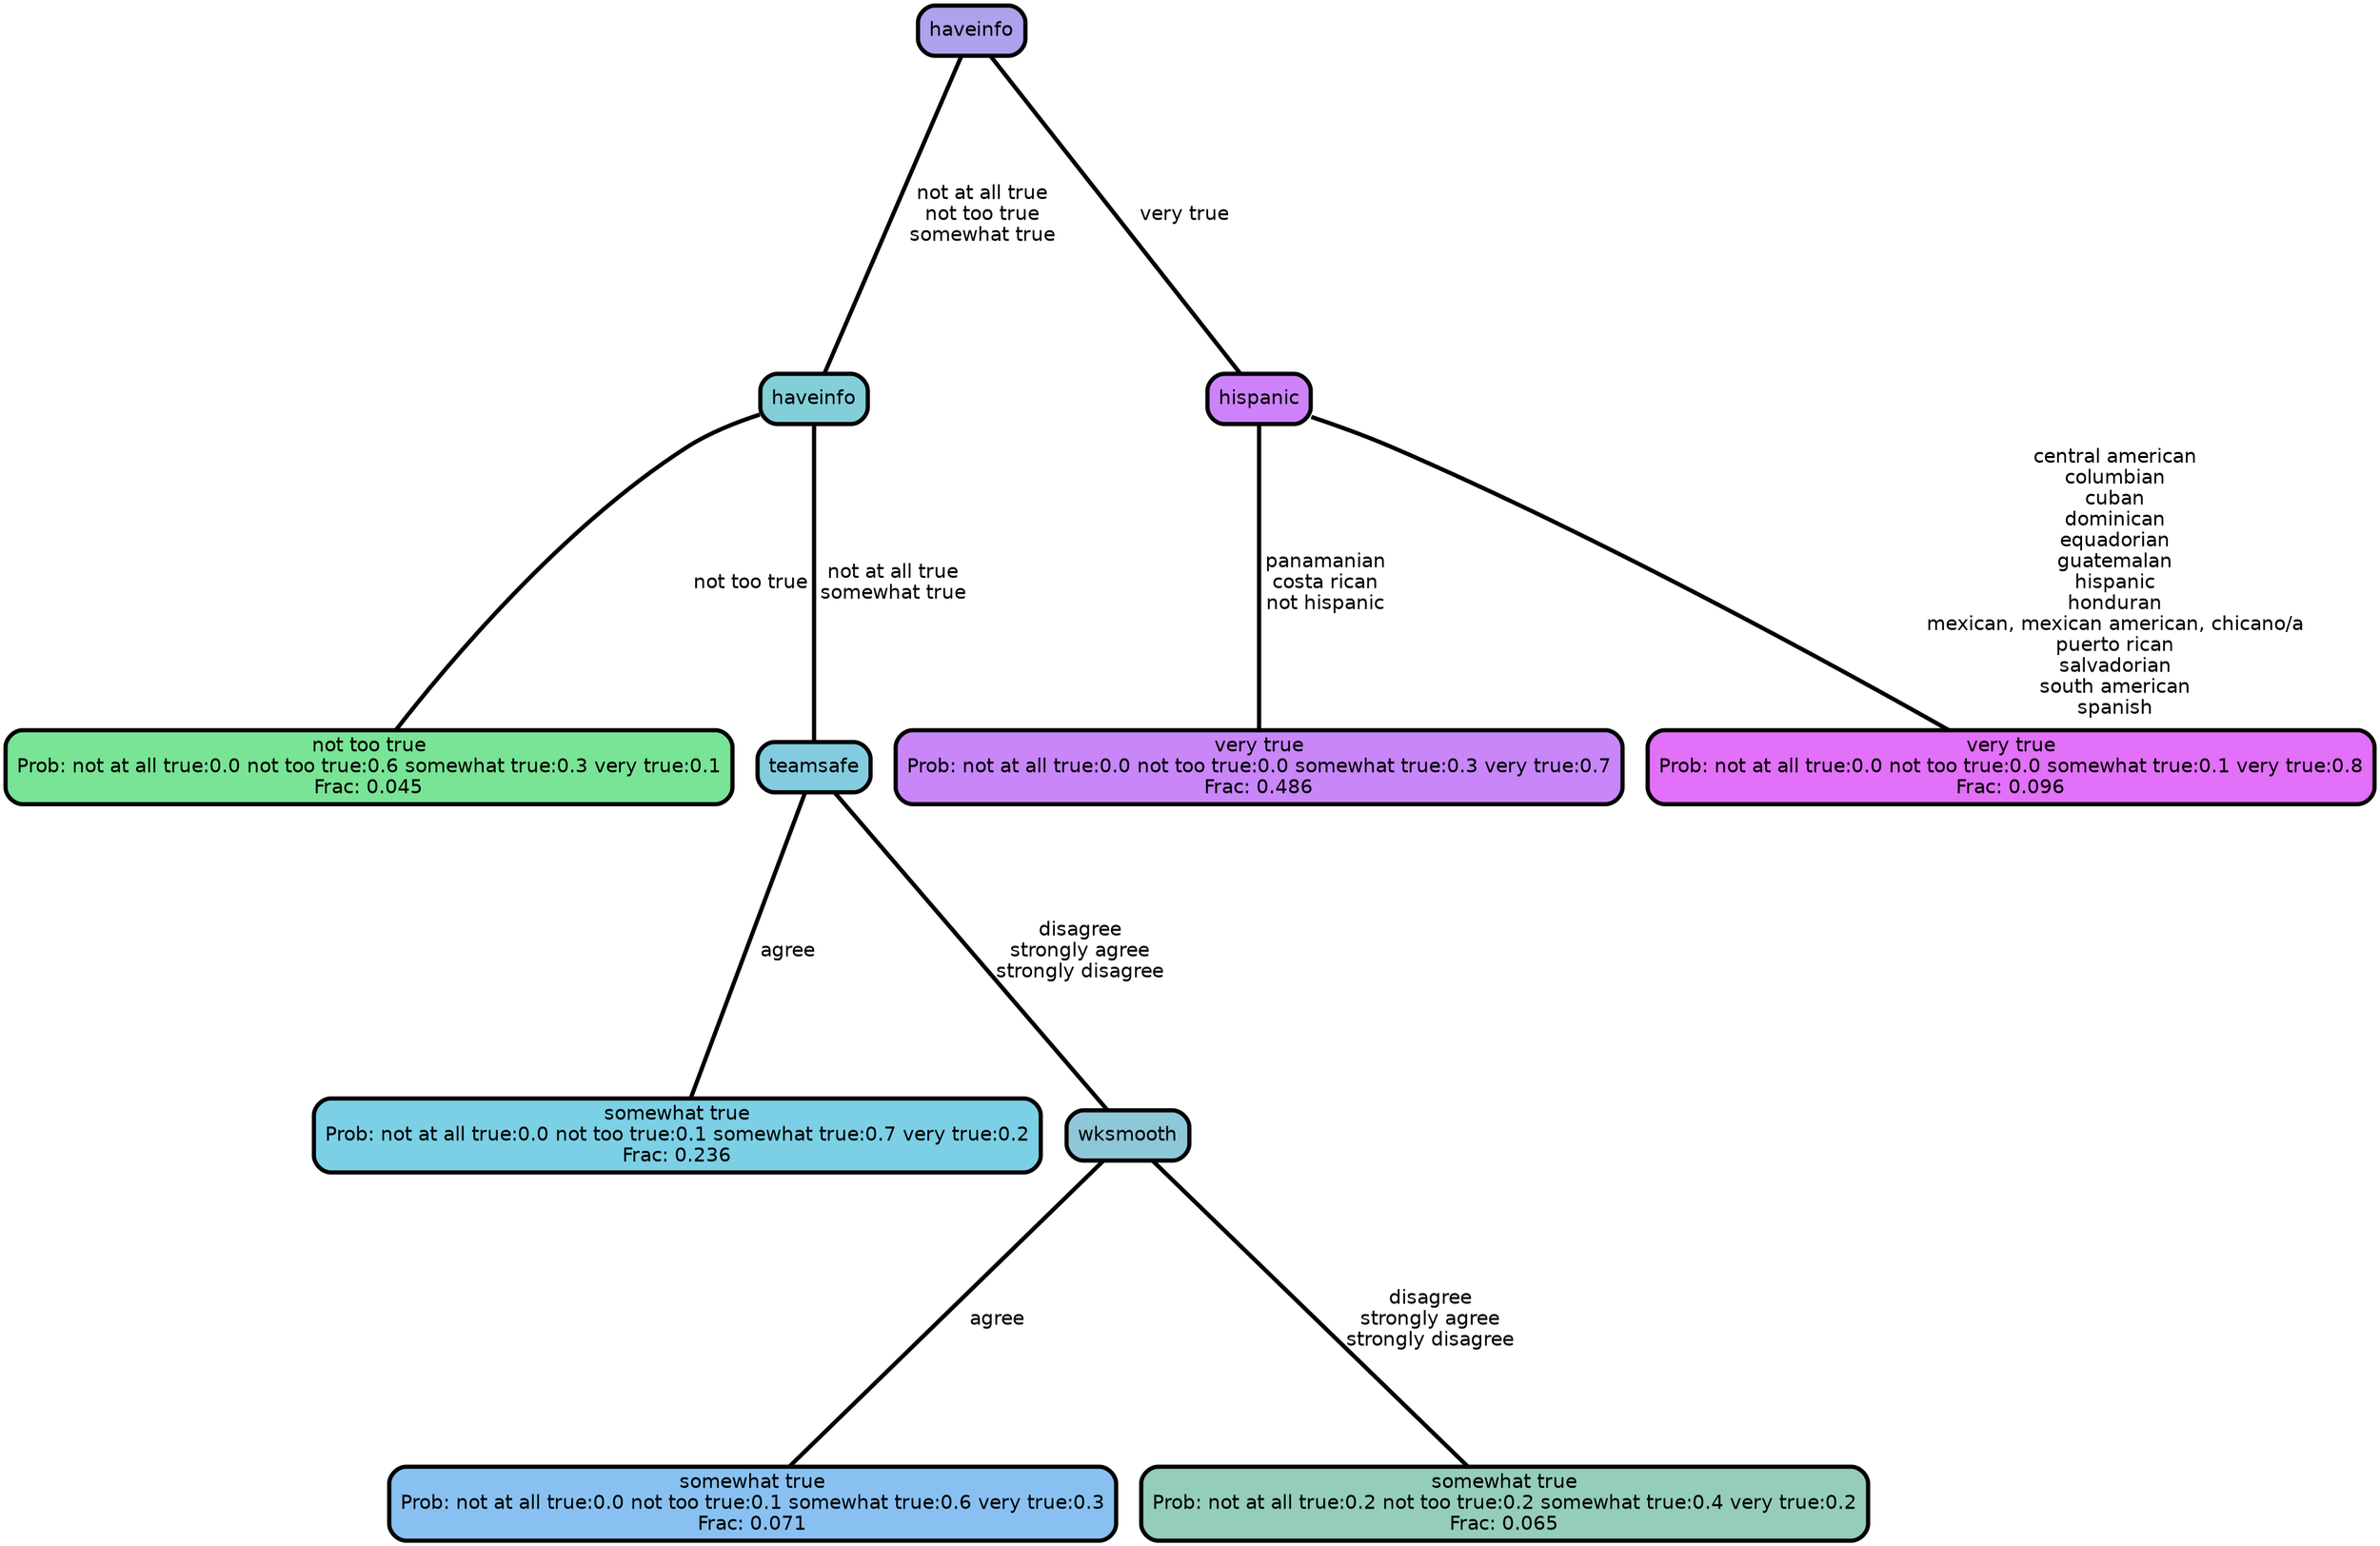 graph Tree {
node [shape=box, style="filled, rounded",color="black",penwidth="3",fontcolor="black",                 fontname=helvetica] ;
graph [ranksep="0 equally", splines=straight,                 bgcolor=transparent, dpi=200] ;
edge [fontname=helvetica, color=black] ;
0 [label="not too true
Prob: not at all true:0.0 not too true:0.6 somewhat true:0.3 very true:0.1
Frac: 0.045", fillcolor="#79e495"] ;
1 [label="haveinfo", fillcolor="#82cfd8"] ;
2 [label="somewhat true
Prob: not at all true:0.0 not too true:0.1 somewhat true:0.7 very true:0.2
Frac: 0.236", fillcolor="#7cd0e5"] ;
3 [label="teamsafe", fillcolor="#83cce0"] ;
4 [label="somewhat true
Prob: not at all true:0.0 not too true:0.1 somewhat true:0.6 very true:0.3
Frac: 0.071", fillcolor="#88c1f1"] ;
5 [label="wksmooth", fillcolor="#8ec7d8"] ;
6 [label="somewhat true
Prob: not at all true:0.2 not too true:0.2 somewhat true:0.4 very true:0.2
Frac: 0.065", fillcolor="#94cdbc"] ;
7 [label="haveinfo", fillcolor="#ada2eb"] ;
8 [label="very true
Prob: not at all true:0.0 not too true:0.0 somewhat true:0.3 very true:0.7
Frac: 0.486", fillcolor="#c886f9"] ;
9 [label="hispanic", fillcolor="#cd82f9"] ;
10 [label="very true
Prob: not at all true:0.0 not too true:0.0 somewhat true:0.1 very true:0.8
Frac: 0.096", fillcolor="#e270f8"] ;
1 -- 0 [label=" not too true",penwidth=3] ;
1 -- 3 [label=" not at all true\n somewhat true",penwidth=3] ;
3 -- 2 [label=" agree",penwidth=3] ;
3 -- 5 [label=" disagree\n strongly agree\n strongly disagree",penwidth=3] ;
5 -- 4 [label=" agree",penwidth=3] ;
5 -- 6 [label=" disagree\n strongly agree\n strongly disagree",penwidth=3] ;
7 -- 1 [label=" not at all true\n not too true\n somewhat true",penwidth=3] ;
7 -- 9 [label=" very true",penwidth=3] ;
9 -- 8 [label=" panamanian\n costa rican\n not hispanic",penwidth=3] ;
9 -- 10 [label=" central american\n columbian\n cuban\n dominican\n equadorian\n guatemalan\n hispanic\n honduran\n mexican, mexican american, chicano/a\n puerto rican\n salvadorian\n south american\n spanish",penwidth=3] ;
{rank = same;}}